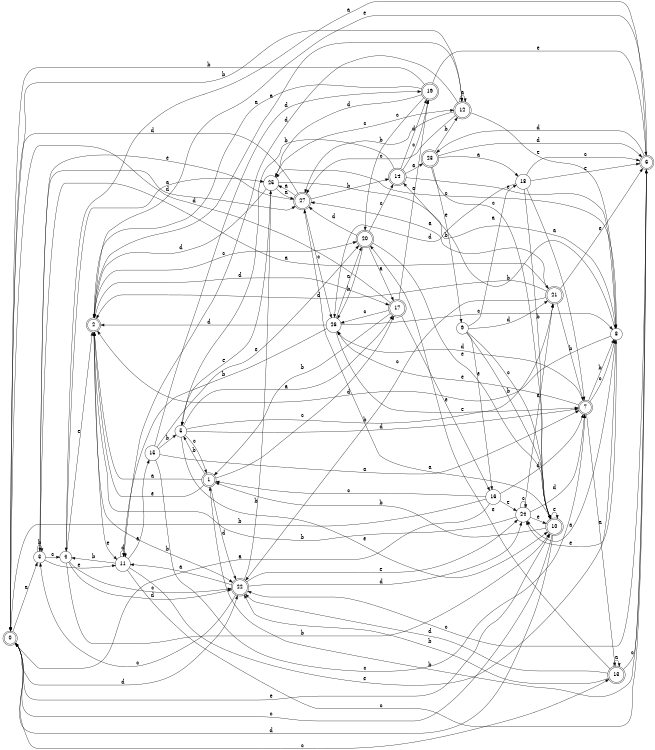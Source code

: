 digraph n23_1 {
__start0 [label="" shape="none"];

rankdir=LR;
size="8,5";

s0 [style="rounded,filled", color="black", fillcolor="white" shape="doublecircle", label="0"];
s1 [style="rounded,filled", color="black", fillcolor="white" shape="doublecircle", label="1"];
s2 [style="rounded,filled", color="black", fillcolor="white" shape="doublecircle", label="2"];
s3 [style="filled", color="black", fillcolor="white" shape="circle", label="3"];
s4 [style="filled", color="black", fillcolor="white" shape="circle", label="4"];
s5 [style="filled", color="black", fillcolor="white" shape="circle", label="5"];
s6 [style="rounded,filled", color="black", fillcolor="white" shape="doublecircle", label="6"];
s7 [style="rounded,filled", color="black", fillcolor="white" shape="doublecircle", label="7"];
s8 [style="filled", color="black", fillcolor="white" shape="circle", label="8"];
s9 [style="filled", color="black", fillcolor="white" shape="circle", label="9"];
s10 [style="rounded,filled", color="black", fillcolor="white" shape="doublecircle", label="10"];
s11 [style="filled", color="black", fillcolor="white" shape="circle", label="11"];
s12 [style="rounded,filled", color="black", fillcolor="white" shape="doublecircle", label="12"];
s13 [style="rounded,filled", color="black", fillcolor="white" shape="doublecircle", label="13"];
s14 [style="rounded,filled", color="black", fillcolor="white" shape="doublecircle", label="14"];
s15 [style="filled", color="black", fillcolor="white" shape="circle", label="15"];
s16 [style="filled", color="black", fillcolor="white" shape="circle", label="16"];
s17 [style="rounded,filled", color="black", fillcolor="white" shape="doublecircle", label="17"];
s18 [style="filled", color="black", fillcolor="white" shape="circle", label="18"];
s19 [style="rounded,filled", color="black", fillcolor="white" shape="doublecircle", label="19"];
s20 [style="rounded,filled", color="black", fillcolor="white" shape="doublecircle", label="20"];
s21 [style="rounded,filled", color="black", fillcolor="white" shape="doublecircle", label="21"];
s22 [style="rounded,filled", color="black", fillcolor="white" shape="doublecircle", label="22"];
s23 [style="rounded,filled", color="black", fillcolor="white" shape="doublecircle", label="23"];
s24 [style="filled", color="black", fillcolor="white" shape="circle", label="24"];
s25 [style="filled", color="black", fillcolor="white" shape="circle", label="25"];
s26 [style="filled", color="black", fillcolor="white" shape="circle", label="26"];
s27 [style="rounded,filled", color="black", fillcolor="white" shape="doublecircle", label="27"];
s0 -> s3 [label="a"];
s0 -> s12 [label="b"];
s0 -> s13 [label="c"];
s0 -> s22 [label="d"];
s0 -> s10 [label="e"];
s1 -> s2 [label="a"];
s1 -> s5 [label="b"];
s1 -> s17 [label="c"];
s1 -> s22 [label="d"];
s1 -> s2 [label="e"];
s2 -> s12 [label="a"];
s2 -> s22 [label="b"];
s2 -> s20 [label="c"];
s2 -> s17 [label="d"];
s2 -> s11 [label="e"];
s3 -> s21 [label="a"];
s3 -> s3 [label="b"];
s3 -> s4 [label="c"];
s3 -> s27 [label="d"];
s3 -> s11 [label="e"];
s4 -> s25 [label="a"];
s4 -> s10 [label="b"];
s4 -> s22 [label="c"];
s4 -> s22 [label="d"];
s4 -> s2 [label="e"];
s5 -> s17 [label="a"];
s5 -> s21 [label="b"];
s5 -> s1 [label="c"];
s5 -> s7 [label="d"];
s5 -> s10 [label="e"];
s6 -> s4 [label="a"];
s6 -> s1 [label="b"];
s6 -> s22 [label="c"];
s6 -> s23 [label="d"];
s6 -> s2 [label="e"];
s7 -> s13 [label="a"];
s7 -> s8 [label="b"];
s7 -> s8 [label="c"];
s7 -> s26 [label="d"];
s7 -> s26 [label="e"];
s8 -> s24 [label="a"];
s8 -> s14 [label="b"];
s8 -> s25 [label="c"];
s8 -> s2 [label="d"];
s8 -> s24 [label="e"];
s9 -> s18 [label="a"];
s9 -> s10 [label="b"];
s9 -> s10 [label="c"];
s9 -> s21 [label="d"];
s9 -> s16 [label="e"];
s10 -> s27 [label="a"];
s10 -> s1 [label="b"];
s10 -> s0 [label="c"];
s10 -> s0 [label="d"];
s10 -> s10 [label="e"];
s11 -> s15 [label="a"];
s11 -> s4 [label="b"];
s11 -> s6 [label="c"];
s11 -> s11 [label="d"];
s11 -> s8 [label="e"];
s12 -> s12 [label="a"];
s12 -> s27 [label="b"];
s12 -> s27 [label="c"];
s12 -> s11 [label="d"];
s12 -> s8 [label="e"];
s13 -> s13 [label="a"];
s13 -> s22 [label="b"];
s13 -> s6 [label="c"];
s13 -> s22 [label="d"];
s13 -> s20 [label="e"];
s14 -> s23 [label="a"];
s14 -> s5 [label="b"];
s14 -> s19 [label="c"];
s14 -> s19 [label="d"];
s14 -> s8 [label="e"];
s15 -> s7 [label="a"];
s15 -> s5 [label="b"];
s15 -> s7 [label="c"];
s15 -> s19 [label="d"];
s15 -> s20 [label="e"];
s16 -> s0 [label="a"];
s16 -> s0 [label="b"];
s16 -> s1 [label="c"];
s16 -> s7 [label="d"];
s16 -> s24 [label="e"];
s17 -> s19 [label="a"];
s17 -> s1 [label="b"];
s17 -> s26 [label="c"];
s17 -> s0 [label="d"];
s17 -> s16 [label="e"];
s18 -> s7 [label="a"];
s18 -> s10 [label="b"];
s18 -> s6 [label="c"];
s18 -> s26 [label="d"];
s18 -> s6 [label="e"];
s19 -> s2 [label="a"];
s19 -> s0 [label="b"];
s19 -> s20 [label="c"];
s19 -> s25 [label="d"];
s19 -> s6 [label="e"];
s20 -> s17 [label="a"];
s20 -> s26 [label="b"];
s20 -> s14 [label="c"];
s20 -> s27 [label="d"];
s20 -> s10 [label="e"];
s21 -> s27 [label="a"];
s21 -> s7 [label="b"];
s21 -> s22 [label="c"];
s21 -> s2 [label="d"];
s21 -> s6 [label="e"];
s22 -> s11 [label="a"];
s22 -> s25 [label="b"];
s22 -> s3 [label="c"];
s22 -> s24 [label="d"];
s22 -> s24 [label="e"];
s23 -> s18 [label="a"];
s23 -> s12 [label="b"];
s23 -> s10 [label="c"];
s23 -> s6 [label="d"];
s23 -> s9 [label="e"];
s24 -> s21 [label="a"];
s24 -> s2 [label="b"];
s24 -> s24 [label="c"];
s24 -> s7 [label="d"];
s24 -> s10 [label="e"];
s25 -> s27 [label="a"];
s25 -> s8 [label="b"];
s25 -> s12 [label="c"];
s25 -> s2 [label="d"];
s25 -> s5 [label="e"];
s26 -> s20 [label="a"];
s26 -> s11 [label="b"];
s26 -> s8 [label="c"];
s26 -> s2 [label="d"];
s26 -> s7 [label="e"];
s27 -> s25 [label="a"];
s27 -> s14 [label="b"];
s27 -> s26 [label="c"];
s27 -> s0 [label="d"];
s27 -> s3 [label="e"];

}